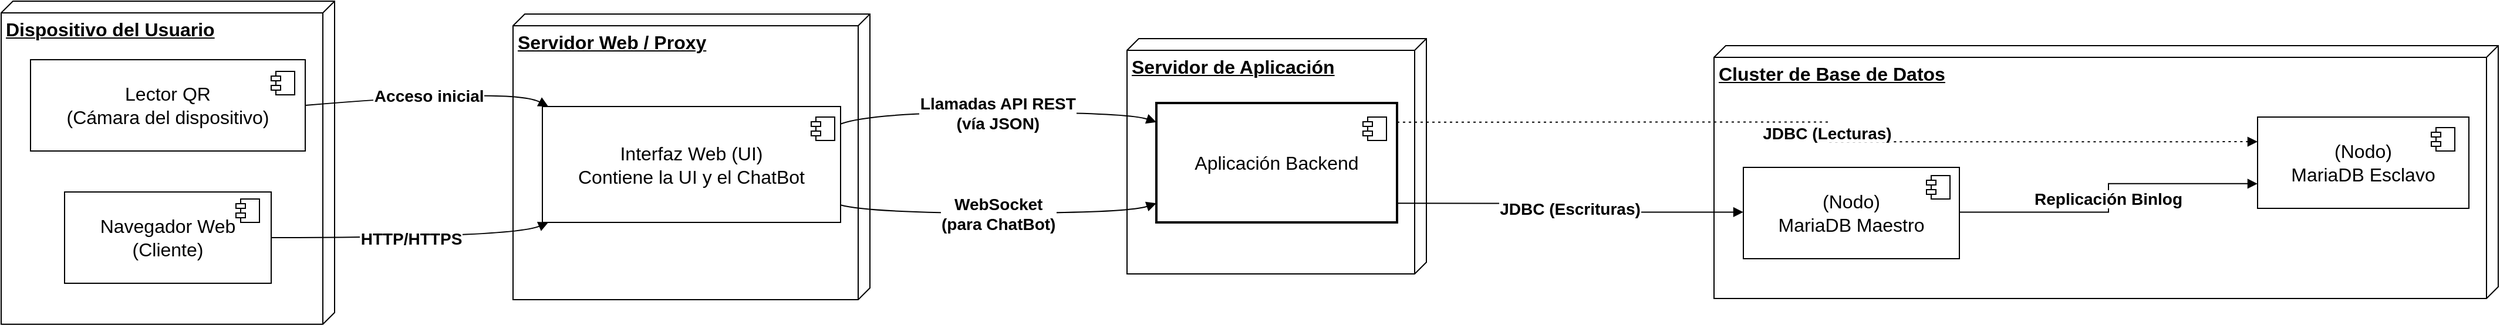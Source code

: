<mxfile version="28.0.7">
  <diagram name="Page-1" id="u-j1MAHIEHISLHcihNLa">
    <mxGraphModel dx="1144" dy="660" grid="1" gridSize="10" guides="1" tooltips="1" connect="1" arrows="1" fold="1" page="1" pageScale="1" pageWidth="850" pageHeight="1100" math="0" shadow="0">
      <root>
        <mxCell id="0" />
        <mxCell id="1" parent="0" />
        <mxCell id="W7nPuqUGvq19WFER1JUw-1" value="&lt;font style=&quot;font-size: 16px;&quot;&gt;&lt;b&gt;Cluster de Base de Datos&lt;/b&gt;&lt;/font&gt;" style="verticalAlign=top;align=left;spacingTop=8;spacingLeft=2;spacingRight=12;shape=cube;size=10;direction=south;fontStyle=4;html=1;whiteSpace=wrap;" vertex="1" parent="1">
          <mxGeometry x="1479" y="58" width="668" height="216" as="geometry" />
        </mxCell>
        <mxCell id="W7nPuqUGvq19WFER1JUw-2" value="&lt;font style=&quot;font-size: 16px;&quot;&gt;&lt;b&gt;Servidor de Aplicación&lt;/b&gt;&lt;/font&gt;" style="verticalAlign=top;align=left;spacingTop=8;spacingLeft=2;spacingRight=12;shape=cube;size=10;direction=south;fontStyle=4;html=1;whiteSpace=wrap;" vertex="1" parent="1">
          <mxGeometry x="979" y="52" width="255" height="201" as="geometry" />
        </mxCell>
        <mxCell id="W7nPuqUGvq19WFER1JUw-3" value="&lt;font style=&quot;font-size: 16px;&quot;&gt;&lt;b&gt;Servidor Web / Proxy&lt;/b&gt;&lt;/font&gt;" style="verticalAlign=top;align=left;spacingTop=8;spacingLeft=2;spacingRight=12;shape=cube;size=10;direction=south;fontStyle=4;html=1;whiteSpace=wrap;" vertex="1" parent="1">
          <mxGeometry x="456" y="31" width="304" height="244" as="geometry" />
        </mxCell>
        <mxCell id="W7nPuqUGvq19WFER1JUw-4" value="&lt;font style=&quot;font-size: 16px;&quot;&gt;&lt;b&gt;Dispositivo del Usuario&lt;/b&gt;&lt;/font&gt;" style="verticalAlign=top;align=left;spacingTop=8;spacingLeft=2;spacingRight=12;shape=cube;size=10;direction=south;fontStyle=4;html=1;whiteSpace=wrap;" vertex="1" parent="1">
          <mxGeometry x="20" y="20" width="284" height="276" as="geometry" />
        </mxCell>
        <mxCell id="W7nPuqUGvq19WFER1JUw-5" value="Navegador Web&#xa;(Cliente)" style="whiteSpace=wrap;strokeWidth=1;fontSize=16;" vertex="1" parent="1">
          <mxGeometry x="74" y="183" width="176" height="78" as="geometry" />
        </mxCell>
        <mxCell id="W7nPuqUGvq19WFER1JUw-6" value="Lector QR&#xa;(Cámara del dispositivo)" style="whiteSpace=wrap;strokeWidth=1;fontSize=16;" vertex="1" parent="1">
          <mxGeometry x="45" y="70" width="234" height="78" as="geometry" />
        </mxCell>
        <mxCell id="W7nPuqUGvq19WFER1JUw-7" value="Interfaz Web (UI)&#xa;Contiene la UI y el ChatBot" style="whiteSpace=wrap;strokeWidth=1;fontSize=16;" vertex="1" parent="1">
          <mxGeometry x="481" y="110" width="254" height="99" as="geometry" />
        </mxCell>
        <mxCell id="W7nPuqUGvq19WFER1JUw-8" value="Aplicación Backend" style="whiteSpace=wrap;strokeWidth=2;fontSize=16;" vertex="1" parent="1">
          <mxGeometry x="1004" y="107" width="205" height="102" as="geometry" />
        </mxCell>
        <mxCell id="W7nPuqUGvq19WFER1JUw-9" value="(Nodo)&#xa;MariaDB Maestro" style="whiteSpace=wrap;strokeWidth=1;fontSize=16;" vertex="1" parent="1">
          <mxGeometry x="1504" y="162" width="184" height="78" as="geometry" />
        </mxCell>
        <mxCell id="W7nPuqUGvq19WFER1JUw-10" value="(Nodo)&#xa;MariaDB Esclavo" style="whiteSpace=wrap;strokeWidth=1;fontSize=16;" vertex="1" parent="1">
          <mxGeometry x="1942" y="119" width="180" height="78" as="geometry" />
        </mxCell>
        <mxCell id="W7nPuqUGvq19WFER1JUw-11" value="Acceso inicial" style="curved=1;startArrow=none;endArrow=block;exitX=1;exitY=0.5;entryX=0.02;entryY=0;rounded=0;fontSize=14;fontStyle=1" edge="1" parent="1" source="W7nPuqUGvq19WFER1JUw-6" target="W7nPuqUGvq19WFER1JUw-7">
          <mxGeometry relative="1" as="geometry">
            <Array as="points">
              <mxPoint x="456" y="94" />
            </Array>
          </mxGeometry>
        </mxCell>
        <mxCell id="W7nPuqUGvq19WFER1JUw-12" value="HTTP/HTTPS" style="curved=1;startArrow=none;endArrow=block;exitX=1;exitY=0.5;entryX=0.02;entryY=1;rounded=0;fontSize=14;fontStyle=1" edge="1" parent="1" source="W7nPuqUGvq19WFER1JUw-5" target="W7nPuqUGvq19WFER1JUw-7">
          <mxGeometry relative="1" as="geometry">
            <Array as="points">
              <mxPoint x="456" y="222" />
            </Array>
          </mxGeometry>
        </mxCell>
        <mxCell id="W7nPuqUGvq19WFER1JUw-13" value="Llamadas API REST&#xa;(vía JSON)" style="curved=1;startArrow=none;endArrow=block;exitX=1;exitY=0.15;entryX=0;entryY=0.16;rounded=0;fontSize=14;fontStyle=1" edge="1" parent="1" source="W7nPuqUGvq19WFER1JUw-7" target="W7nPuqUGvq19WFER1JUw-8">
          <mxGeometry relative="1" as="geometry">
            <Array as="points">
              <mxPoint x="761" y="115" />
              <mxPoint x="979" y="115" />
            </Array>
          </mxGeometry>
        </mxCell>
        <mxCell id="W7nPuqUGvq19WFER1JUw-14" value="WebSocket&#xa;(para ChatBot)" style="curved=1;startArrow=none;endArrow=block;exitX=1;exitY=0.85;entryX=0;entryY=0.84;rounded=0;fontSize=14;fontStyle=1" edge="1" parent="1" source="W7nPuqUGvq19WFER1JUw-7" target="W7nPuqUGvq19WFER1JUw-8">
          <mxGeometry relative="1" as="geometry">
            <Array as="points">
              <mxPoint x="761" y="201" />
              <mxPoint x="979" y="201" />
            </Array>
          </mxGeometry>
        </mxCell>
        <mxCell id="W7nPuqUGvq19WFER1JUw-15" value="JDBC (Escrituras)" style="startArrow=none;endArrow=block;exitX=1;exitY=0.84;entryX=0;entryY=0.49;rounded=0;edgeStyle=orthogonalEdgeStyle;strokeWidth=1;fontSize=14;fontStyle=1" edge="1" parent="1" source="W7nPuqUGvq19WFER1JUw-8" target="W7nPuqUGvq19WFER1JUw-9">
          <mxGeometry relative="1" as="geometry" />
        </mxCell>
        <mxCell id="W7nPuqUGvq19WFER1JUw-16" value="JDBC (Lecturas)" style="dashed=1;dashPattern=2 3;startArrow=none;endArrow=block;exitX=1;exitY=0.16;entryX=0;entryY=0.27;rounded=0;edgeStyle=orthogonalEdgeStyle;fontSize=14;fontStyle=1" edge="1" parent="1" source="W7nPuqUGvq19WFER1JUw-8" target="W7nPuqUGvq19WFER1JUw-10">
          <mxGeometry relative="1" as="geometry" />
        </mxCell>
        <mxCell id="W7nPuqUGvq19WFER1JUw-17" value="Replicación Binlog" style="startArrow=none;endArrow=block;exitX=1;exitY=0.49;entryX=0;entryY=0.73;rounded=0;edgeStyle=orthogonalEdgeStyle;fontSize=14;fontStyle=1" edge="1" parent="1" source="W7nPuqUGvq19WFER1JUw-9" target="W7nPuqUGvq19WFER1JUw-10">
          <mxGeometry relative="1" as="geometry" />
        </mxCell>
        <mxCell id="W7nPuqUGvq19WFER1JUw-22" value="" style="shape=component;jettyWidth=8;jettyHeight=4;" vertex="1" parent="1">
          <mxGeometry x="220" y="189" width="20" height="20" as="geometry" />
        </mxCell>
        <mxCell id="W7nPuqUGvq19WFER1JUw-23" value="" style="shape=component;jettyWidth=8;jettyHeight=4;" vertex="1" parent="1">
          <mxGeometry x="250" y="80" width="20" height="20" as="geometry" />
        </mxCell>
        <mxCell id="W7nPuqUGvq19WFER1JUw-24" value="" style="shape=component;jettyWidth=8;jettyHeight=4;" vertex="1" parent="1">
          <mxGeometry x="710" y="119" width="20" height="20" as="geometry" />
        </mxCell>
        <mxCell id="W7nPuqUGvq19WFER1JUw-25" value="" style="shape=component;jettyWidth=8;jettyHeight=4;" vertex="1" parent="1">
          <mxGeometry x="1180" y="119" width="20" height="20" as="geometry" />
        </mxCell>
        <mxCell id="W7nPuqUGvq19WFER1JUw-26" value="" style="shape=component;jettyWidth=8;jettyHeight=4;" vertex="1" parent="1">
          <mxGeometry x="1660" y="169" width="20" height="20" as="geometry" />
        </mxCell>
        <mxCell id="W7nPuqUGvq19WFER1JUw-27" value="" style="shape=component;jettyWidth=8;jettyHeight=4;" vertex="1" parent="1">
          <mxGeometry x="2090" y="128" width="20" height="20" as="geometry" />
        </mxCell>
      </root>
    </mxGraphModel>
  </diagram>
</mxfile>
